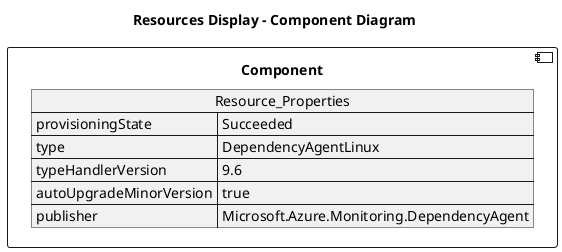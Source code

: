 @startuml

title Resources Display - Component Diagram

component Component {

json  Resource_Properties {
  "provisioningState": "Succeeded",
  "type": "DependencyAgentLinux",
  "typeHandlerVersion": "9.6",
  "autoUpgradeMinorVersion": true,
  "publisher": "Microsoft.Azure.Monitoring.DependencyAgent"
}
}
@enduml
